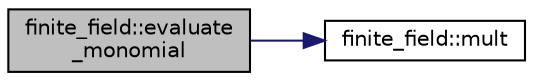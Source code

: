 digraph "finite_field::evaluate_monomial"
{
  edge [fontname="Helvetica",fontsize="10",labelfontname="Helvetica",labelfontsize="10"];
  node [fontname="Helvetica",fontsize="10",shape=record];
  rankdir="LR";
  Node2718 [label="finite_field::evaluate\l_monomial",height=0.2,width=0.4,color="black", fillcolor="grey75", style="filled", fontcolor="black"];
  Node2718 -> Node2719 [color="midnightblue",fontsize="10",style="solid",fontname="Helvetica"];
  Node2719 [label="finite_field::mult",height=0.2,width=0.4,color="black", fillcolor="white", style="filled",URL="$df/d5a/classfinite__field.html#a24fb5917aa6d4d656fd855b7f44a13b0"];
}
